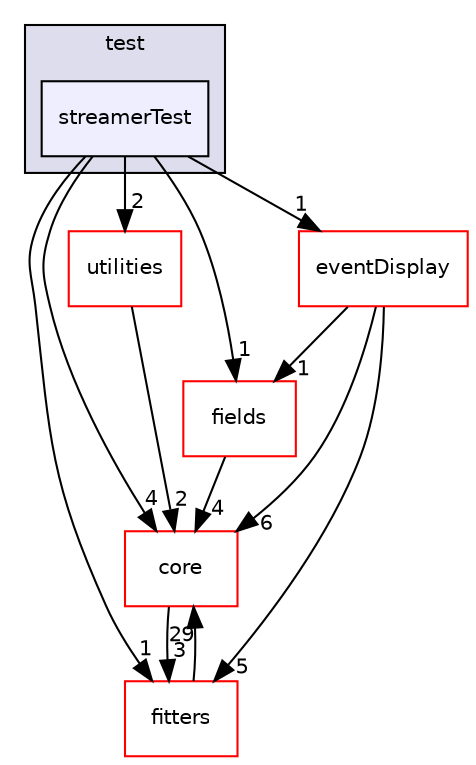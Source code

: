 digraph "genfit/test/streamerTest" {
  compound=true
  node [ fontsize="10", fontname="Helvetica"];
  edge [ labelfontsize="10", labelfontname="Helvetica"];
  subgraph clusterdir_a0f441b288fc89cdfad5a241a32a8308 {
    graph [ bgcolor="#ddddee", pencolor="black", label="test" fontname="Helvetica", fontsize="10", URL="dir_a0f441b288fc89cdfad5a241a32a8308.html"]
  dir_9397203cd6e2f1a7900c9f5e663048f5 [shape=box, label="streamerTest", style="filled", fillcolor="#eeeeff", pencolor="black", URL="dir_9397203cd6e2f1a7900c9f5e663048f5.html"];
  }
  dir_a4c240e34ae002d1595c9d58fa050d9d [shape=box label="fields" fillcolor="white" style="filled" color="red" URL="dir_a4c240e34ae002d1595c9d58fa050d9d.html"];
  dir_3e5680e1368f3aa1fd19c22b9b8a1d88 [shape=box label="utilities" fillcolor="white" style="filled" color="red" URL="dir_3e5680e1368f3aa1fd19c22b9b8a1d88.html"];
  dir_84ddfff8e8c088d4b1ab178aeca71541 [shape=box label="fitters" fillcolor="white" style="filled" color="red" URL="dir_84ddfff8e8c088d4b1ab178aeca71541.html"];
  dir_7a40b7556c10f243ca9453eab1d74876 [shape=box label="core" fillcolor="white" style="filled" color="red" URL="dir_7a40b7556c10f243ca9453eab1d74876.html"];
  dir_944f990e992f4b9f956bc59c3ce7486c [shape=box label="eventDisplay" fillcolor="white" style="filled" color="red" URL="dir_944f990e992f4b9f956bc59c3ce7486c.html"];
  dir_9397203cd6e2f1a7900c9f5e663048f5->dir_a4c240e34ae002d1595c9d58fa050d9d [headlabel="1", labeldistance=1.5 headhref="dir_000061_000037.html"];
  dir_9397203cd6e2f1a7900c9f5e663048f5->dir_3e5680e1368f3aa1fd19c22b9b8a1d88 [headlabel="2", labeldistance=1.5 headhref="dir_000061_000065.html"];
  dir_9397203cd6e2f1a7900c9f5e663048f5->dir_84ddfff8e8c088d4b1ab178aeca71541 [headlabel="1", labeldistance=1.5 headhref="dir_000061_000043.html"];
  dir_9397203cd6e2f1a7900c9f5e663048f5->dir_7a40b7556c10f243ca9453eab1d74876 [headlabel="4", labeldistance=1.5 headhref="dir_000061_000029.html"];
  dir_9397203cd6e2f1a7900c9f5e663048f5->dir_944f990e992f4b9f956bc59c3ce7486c [headlabel="1", labeldistance=1.5 headhref="dir_000061_000034.html"];
  dir_a4c240e34ae002d1595c9d58fa050d9d->dir_7a40b7556c10f243ca9453eab1d74876 [headlabel="4", labeldistance=1.5 headhref="dir_000037_000029.html"];
  dir_3e5680e1368f3aa1fd19c22b9b8a1d88->dir_7a40b7556c10f243ca9453eab1d74876 [headlabel="2", labeldistance=1.5 headhref="dir_000065_000029.html"];
  dir_84ddfff8e8c088d4b1ab178aeca71541->dir_7a40b7556c10f243ca9453eab1d74876 [headlabel="29", labeldistance=1.5 headhref="dir_000043_000029.html"];
  dir_7a40b7556c10f243ca9453eab1d74876->dir_84ddfff8e8c088d4b1ab178aeca71541 [headlabel="3", labeldistance=1.5 headhref="dir_000029_000043.html"];
  dir_944f990e992f4b9f956bc59c3ce7486c->dir_a4c240e34ae002d1595c9d58fa050d9d [headlabel="1", labeldistance=1.5 headhref="dir_000034_000037.html"];
  dir_944f990e992f4b9f956bc59c3ce7486c->dir_84ddfff8e8c088d4b1ab178aeca71541 [headlabel="5", labeldistance=1.5 headhref="dir_000034_000043.html"];
  dir_944f990e992f4b9f956bc59c3ce7486c->dir_7a40b7556c10f243ca9453eab1d74876 [headlabel="6", labeldistance=1.5 headhref="dir_000034_000029.html"];
}
